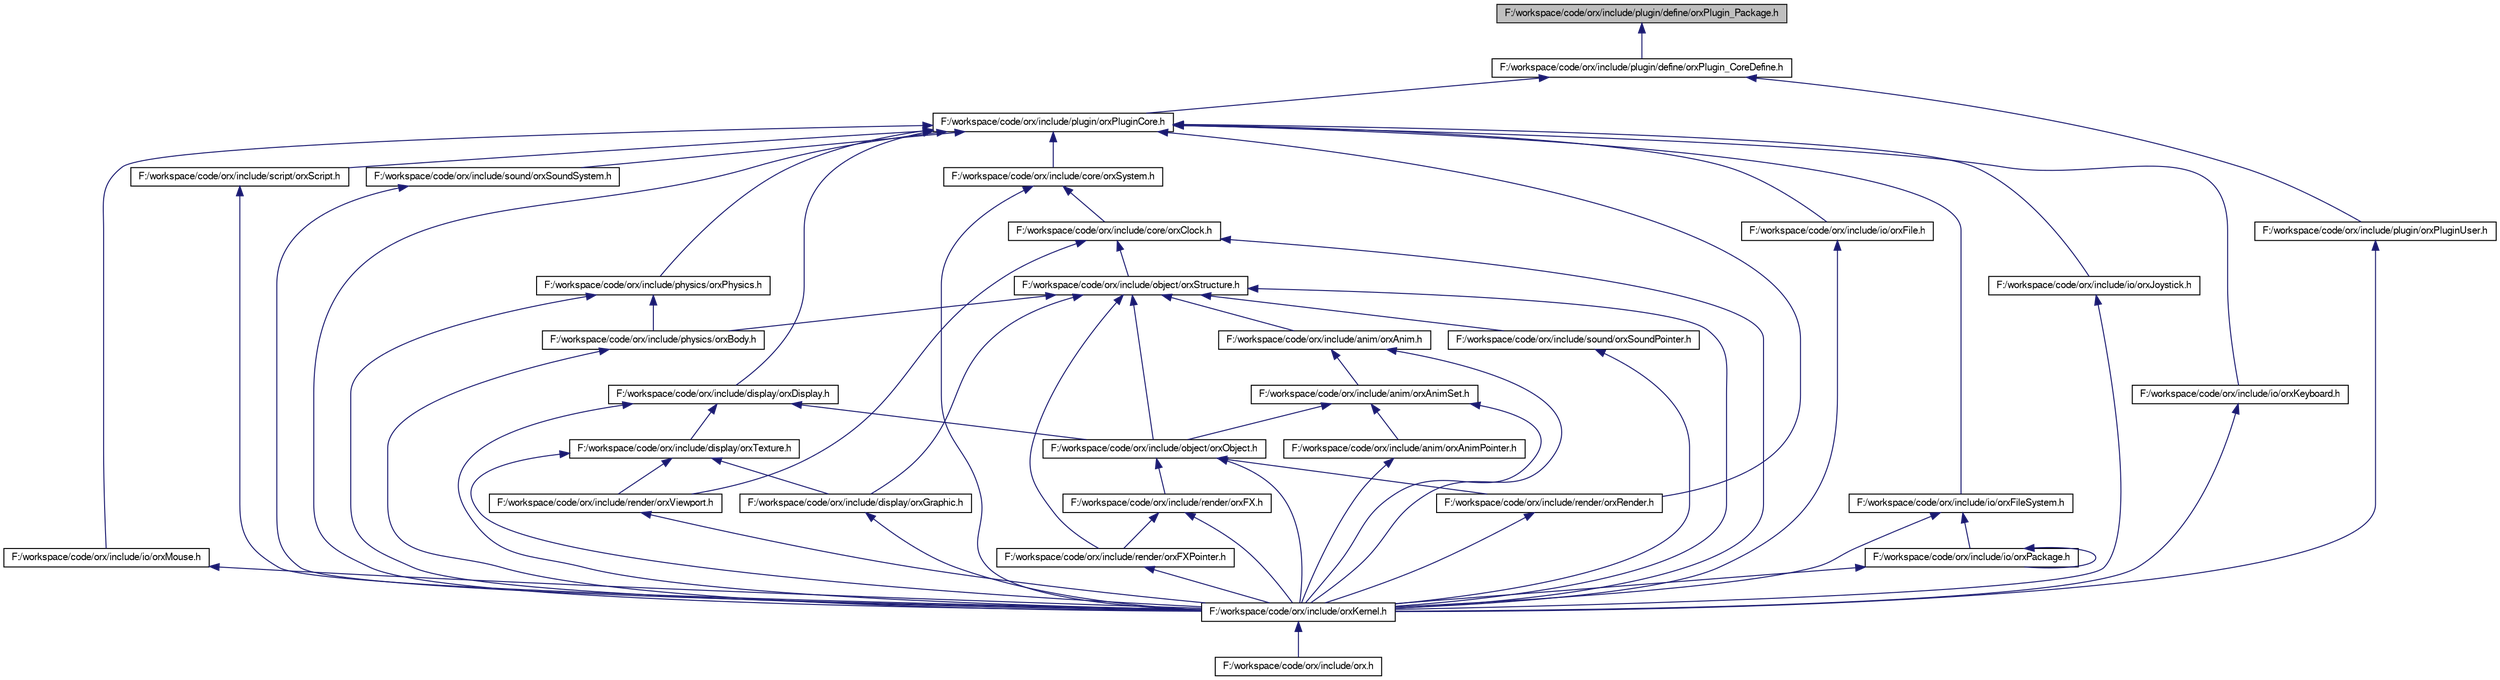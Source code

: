 digraph G
{
  bgcolor="transparent";
  edge [fontname="FreeSans",fontsize=10,labelfontname="FreeSans",labelfontsize=10];
  node [fontname="FreeSans",fontsize=10,shape=record];
  Node1 [label="F:/workspace/code/orx/include/plugin/define/orxPlugin_Package.h",height=0.2,width=0.4,color="black", fillcolor="grey75", style="filled" fontcolor="black"];
  Node1 -> Node2 [dir=back,color="midnightblue",fontsize=10,style="solid",fontname="FreeSans"];
  Node2 [label="F:/workspace/code/orx/include/plugin/define/orxPlugin_CoreDefine.h",height=0.2,width=0.4,color="black",URL="$orx_plugin___core_define_8h.html"];
  Node2 -> Node3 [dir=back,color="midnightblue",fontsize=10,style="solid",fontname="FreeSans"];
  Node3 [label="F:/workspace/code/orx/include/plugin/orxPluginCore.h",height=0.2,width=0.4,color="black",URL="$orx_plugin_core_8h.html"];
  Node3 -> Node4 [dir=back,color="midnightblue",fontsize=10,style="solid",fontname="FreeSans"];
  Node4 [label="F:/workspace/code/orx/include/core/orxSystem.h",height=0.2,width=0.4,color="black",URL="$orx_system_8h.html"];
  Node4 -> Node5 [dir=back,color="midnightblue",fontsize=10,style="solid",fontname="FreeSans"];
  Node5 [label="F:/workspace/code/orx/include/core/orxClock.h",height=0.2,width=0.4,color="black",URL="$orx_clock_8h.html"];
  Node5 -> Node6 [dir=back,color="midnightblue",fontsize=10,style="solid",fontname="FreeSans"];
  Node6 [label="F:/workspace/code/orx/include/object/orxStructure.h",height=0.2,width=0.4,color="black",URL="$orx_structure_8h.html"];
  Node6 -> Node7 [dir=back,color="midnightblue",fontsize=10,style="solid",fontname="FreeSans"];
  Node7 [label="F:/workspace/code/orx/include/anim/orxAnim.h",height=0.2,width=0.4,color="black",URL="$orx_anim_8h.html"];
  Node7 -> Node8 [dir=back,color="midnightblue",fontsize=10,style="solid",fontname="FreeSans"];
  Node8 [label="F:/workspace/code/orx/include/anim/orxAnimSet.h",height=0.2,width=0.4,color="black",URL="$orx_anim_set_8h.html"];
  Node8 -> Node9 [dir=back,color="midnightblue",fontsize=10,style="solid",fontname="FreeSans"];
  Node9 [label="F:/workspace/code/orx/include/anim/orxAnimPointer.h",height=0.2,width=0.4,color="black",URL="$orx_anim_pointer_8h.html"];
  Node9 -> Node10 [dir=back,color="midnightblue",fontsize=10,style="solid",fontname="FreeSans"];
  Node10 [label="F:/workspace/code/orx/include/orxKernel.h",height=0.2,width=0.4,color="black",URL="$orx_kernel_8h.html"];
  Node10 -> Node11 [dir=back,color="midnightblue",fontsize=10,style="solid",fontname="FreeSans"];
  Node11 [label="F:/workspace/code/orx/include/orx.h",height=0.2,width=0.4,color="black",URL="$orx_8h.html"];
  Node8 -> Node12 [dir=back,color="midnightblue",fontsize=10,style="solid",fontname="FreeSans"];
  Node12 [label="F:/workspace/code/orx/include/object/orxObject.h",height=0.2,width=0.4,color="black",URL="$orx_object_8h.html"];
  Node12 -> Node10 [dir=back,color="midnightblue",fontsize=10,style="solid",fontname="FreeSans"];
  Node12 -> Node13 [dir=back,color="midnightblue",fontsize=10,style="solid",fontname="FreeSans"];
  Node13 [label="F:/workspace/code/orx/include/render/orxFX.h",height=0.2,width=0.4,color="black",URL="$orx_f_x_8h.html"];
  Node13 -> Node10 [dir=back,color="midnightblue",fontsize=10,style="solid",fontname="FreeSans"];
  Node13 -> Node14 [dir=back,color="midnightblue",fontsize=10,style="solid",fontname="FreeSans"];
  Node14 [label="F:/workspace/code/orx/include/render/orxFXPointer.h",height=0.2,width=0.4,color="black",URL="$orx_f_x_pointer_8h.html"];
  Node14 -> Node10 [dir=back,color="midnightblue",fontsize=10,style="solid",fontname="FreeSans"];
  Node12 -> Node15 [dir=back,color="midnightblue",fontsize=10,style="solid",fontname="FreeSans"];
  Node15 [label="F:/workspace/code/orx/include/render/orxRender.h",height=0.2,width=0.4,color="black",URL="$orx_render_8h.html"];
  Node15 -> Node10 [dir=back,color="midnightblue",fontsize=10,style="solid",fontname="FreeSans"];
  Node8 -> Node10 [dir=back,color="midnightblue",fontsize=10,style="solid",fontname="FreeSans"];
  Node7 -> Node10 [dir=back,color="midnightblue",fontsize=10,style="solid",fontname="FreeSans"];
  Node6 -> Node16 [dir=back,color="midnightblue",fontsize=10,style="solid",fontname="FreeSans"];
  Node16 [label="F:/workspace/code/orx/include/display/orxGraphic.h",height=0.2,width=0.4,color="black",URL="$orx_graphic_8h.html"];
  Node16 -> Node10 [dir=back,color="midnightblue",fontsize=10,style="solid",fontname="FreeSans"];
  Node6 -> Node12 [dir=back,color="midnightblue",fontsize=10,style="solid",fontname="FreeSans"];
  Node6 -> Node10 [dir=back,color="midnightblue",fontsize=10,style="solid",fontname="FreeSans"];
  Node6 -> Node17 [dir=back,color="midnightblue",fontsize=10,style="solid",fontname="FreeSans"];
  Node17 [label="F:/workspace/code/orx/include/physics/orxBody.h",height=0.2,width=0.4,color="black",URL="$orx_body_8h.html"];
  Node17 -> Node10 [dir=back,color="midnightblue",fontsize=10,style="solid",fontname="FreeSans"];
  Node6 -> Node14 [dir=back,color="midnightblue",fontsize=10,style="solid",fontname="FreeSans"];
  Node6 -> Node18 [dir=back,color="midnightblue",fontsize=10,style="solid",fontname="FreeSans"];
  Node18 [label="F:/workspace/code/orx/include/sound/orxSoundPointer.h",height=0.2,width=0.4,color="black",URL="$orx_sound_pointer_8h.html"];
  Node18 -> Node10 [dir=back,color="midnightblue",fontsize=10,style="solid",fontname="FreeSans"];
  Node5 -> Node10 [dir=back,color="midnightblue",fontsize=10,style="solid",fontname="FreeSans"];
  Node5 -> Node19 [dir=back,color="midnightblue",fontsize=10,style="solid",fontname="FreeSans"];
  Node19 [label="F:/workspace/code/orx/include/render/orxViewport.h",height=0.2,width=0.4,color="black",URL="$orx_viewport_8h.html"];
  Node19 -> Node10 [dir=back,color="midnightblue",fontsize=10,style="solid",fontname="FreeSans"];
  Node4 -> Node10 [dir=back,color="midnightblue",fontsize=10,style="solid",fontname="FreeSans"];
  Node3 -> Node20 [dir=back,color="midnightblue",fontsize=10,style="solid",fontname="FreeSans"];
  Node20 [label="F:/workspace/code/orx/include/display/orxDisplay.h",height=0.2,width=0.4,color="black",URL="$orx_display_8h.html"];
  Node20 -> Node21 [dir=back,color="midnightblue",fontsize=10,style="solid",fontname="FreeSans"];
  Node21 [label="F:/workspace/code/orx/include/display/orxTexture.h",height=0.2,width=0.4,color="black",URL="$orx_texture_8h.html"];
  Node21 -> Node16 [dir=back,color="midnightblue",fontsize=10,style="solid",fontname="FreeSans"];
  Node21 -> Node10 [dir=back,color="midnightblue",fontsize=10,style="solid",fontname="FreeSans"];
  Node21 -> Node19 [dir=back,color="midnightblue",fontsize=10,style="solid",fontname="FreeSans"];
  Node20 -> Node12 [dir=back,color="midnightblue",fontsize=10,style="solid",fontname="FreeSans"];
  Node20 -> Node10 [dir=back,color="midnightblue",fontsize=10,style="solid",fontname="FreeSans"];
  Node3 -> Node22 [dir=back,color="midnightblue",fontsize=10,style="solid",fontname="FreeSans"];
  Node22 [label="F:/workspace/code/orx/include/io/orxFile.h",height=0.2,width=0.4,color="black",URL="$orx_file_8h.html"];
  Node22 -> Node10 [dir=back,color="midnightblue",fontsize=10,style="solid",fontname="FreeSans"];
  Node3 -> Node23 [dir=back,color="midnightblue",fontsize=10,style="solid",fontname="FreeSans"];
  Node23 [label="F:/workspace/code/orx/include/io/orxFileSystem.h",height=0.2,width=0.4,color="black",URL="$orx_file_system_8h.html"];
  Node23 -> Node24 [dir=back,color="midnightblue",fontsize=10,style="solid",fontname="FreeSans"];
  Node24 [label="F:/workspace/code/orx/include/io/orxPackage.h",height=0.2,width=0.4,color="black",URL="$orx_package_8h.html"];
  Node24 -> Node24 [dir=back,color="midnightblue",fontsize=10,style="solid",fontname="FreeSans"];
  Node24 -> Node10 [dir=back,color="midnightblue",fontsize=10,style="solid",fontname="FreeSans"];
  Node23 -> Node10 [dir=back,color="midnightblue",fontsize=10,style="solid",fontname="FreeSans"];
  Node3 -> Node25 [dir=back,color="midnightblue",fontsize=10,style="solid",fontname="FreeSans"];
  Node25 [label="F:/workspace/code/orx/include/io/orxJoystick.h",height=0.2,width=0.4,color="black",URL="$orx_joystick_8h.html"];
  Node25 -> Node10 [dir=back,color="midnightblue",fontsize=10,style="solid",fontname="FreeSans"];
  Node3 -> Node26 [dir=back,color="midnightblue",fontsize=10,style="solid",fontname="FreeSans"];
  Node26 [label="F:/workspace/code/orx/include/io/orxKeyboard.h",height=0.2,width=0.4,color="black",URL="$orx_keyboard_8h.html"];
  Node26 -> Node10 [dir=back,color="midnightblue",fontsize=10,style="solid",fontname="FreeSans"];
  Node3 -> Node27 [dir=back,color="midnightblue",fontsize=10,style="solid",fontname="FreeSans"];
  Node27 [label="F:/workspace/code/orx/include/io/orxMouse.h",height=0.2,width=0.4,color="black",URL="$orx_mouse_8h.html"];
  Node27 -> Node10 [dir=back,color="midnightblue",fontsize=10,style="solid",fontname="FreeSans"];
  Node3 -> Node10 [dir=back,color="midnightblue",fontsize=10,style="solid",fontname="FreeSans"];
  Node3 -> Node28 [dir=back,color="midnightblue",fontsize=10,style="solid",fontname="FreeSans"];
  Node28 [label="F:/workspace/code/orx/include/physics/orxPhysics.h",height=0.2,width=0.4,color="black",URL="$orx_physics_8h.html"];
  Node28 -> Node17 [dir=back,color="midnightblue",fontsize=10,style="solid",fontname="FreeSans"];
  Node28 -> Node10 [dir=back,color="midnightblue",fontsize=10,style="solid",fontname="FreeSans"];
  Node3 -> Node15 [dir=back,color="midnightblue",fontsize=10,style="solid",fontname="FreeSans"];
  Node3 -> Node29 [dir=back,color="midnightblue",fontsize=10,style="solid",fontname="FreeSans"];
  Node29 [label="F:/workspace/code/orx/include/script/orxScript.h",height=0.2,width=0.4,color="black",URL="$orx_script_8h.html"];
  Node29 -> Node10 [dir=back,color="midnightblue",fontsize=10,style="solid",fontname="FreeSans"];
  Node3 -> Node30 [dir=back,color="midnightblue",fontsize=10,style="solid",fontname="FreeSans"];
  Node30 [label="F:/workspace/code/orx/include/sound/orxSoundSystem.h",height=0.2,width=0.4,color="black",URL="$orx_sound_system_8h.html"];
  Node30 -> Node10 [dir=back,color="midnightblue",fontsize=10,style="solid",fontname="FreeSans"];
  Node2 -> Node31 [dir=back,color="midnightblue",fontsize=10,style="solid",fontname="FreeSans"];
  Node31 [label="F:/workspace/code/orx/include/plugin/orxPluginUser.h",height=0.2,width=0.4,color="black",URL="$orx_plugin_user_8h.html"];
  Node31 -> Node10 [dir=back,color="midnightblue",fontsize=10,style="solid",fontname="FreeSans"];
}
